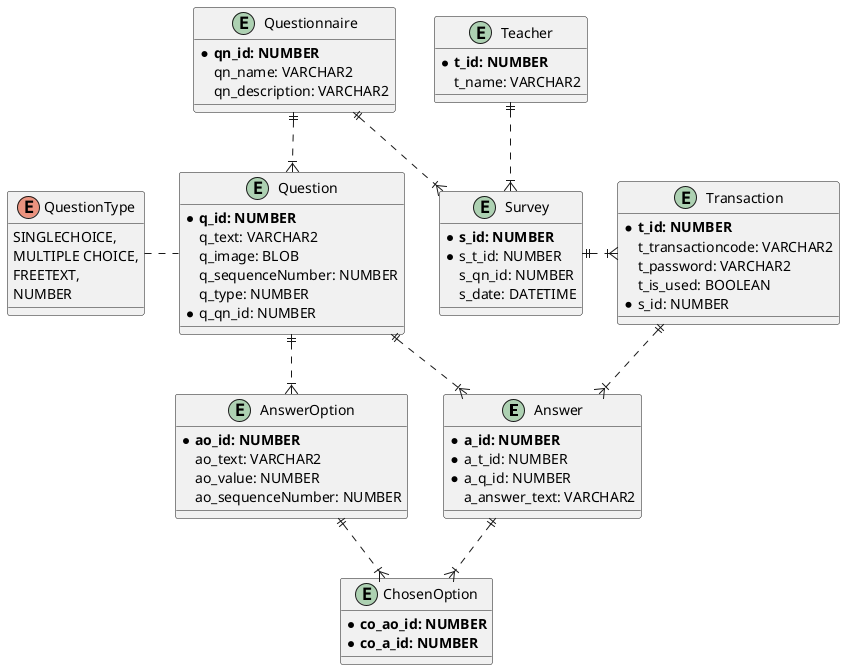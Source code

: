 @startuml

entity Answer{
    * **a_id: NUMBER**
    * a_t_id: NUMBER
    * a_q_id: NUMBER
    a_answer_text: VARCHAR2
}

entity AnswerOption{
    * **ao_id: NUMBER**
    ao_text: VARCHAR2
    ao_value: NUMBER
    ao_sequenceNumber: NUMBER
}

entity Question{
    * **q_id: NUMBER**
    q_text: VARCHAR2
    q_image: BLOB
    q_sequenceNumber: NUMBER
    q_type: NUMBER
    * q_qn_id: NUMBER
}

enum QuestionType{
SINGLECHOICE,
MULTIPLE CHOICE,
FREETEXT,
NUMBER
}

entity Questionnaire{
     * **qn_id: NUMBER**
     qn_name: VARCHAR2
     qn_description: VARCHAR2
}

entity Transaction{
     * **t_id: NUMBER**
     t_transactioncode: VARCHAR2
     t_password: VARCHAR2
     t_is_used: BOOLEAN
     * s_id: NUMBER
}

entity Survey{
     * **s_id: NUMBER**
     * s_t_id: NUMBER
     s_qn_id: NUMBER
     s_date: DATETIME
}

entity ChosenOption {
    *  **co_ao_id: NUMBER**
    * **co_a_id: NUMBER**
}

entity Teacher {
    * **t_id: NUMBER**
    t_name: VARCHAR2
}

Teacher ||.down.|{ Survey
Questionnaire ||.down.|{  Survey
Questionnaire ||.down.|{ Question
Question ||.right.|{ Answer
Question ||.down.|{ AnswerOption
Survey  ||.right.|{  Transaction
Transaction ||..|{ Answer
Answer ||..|{ ChosenOption
AnswerOption ||..|{ ChosenOption
Question .left. QuestionType

@enduml

